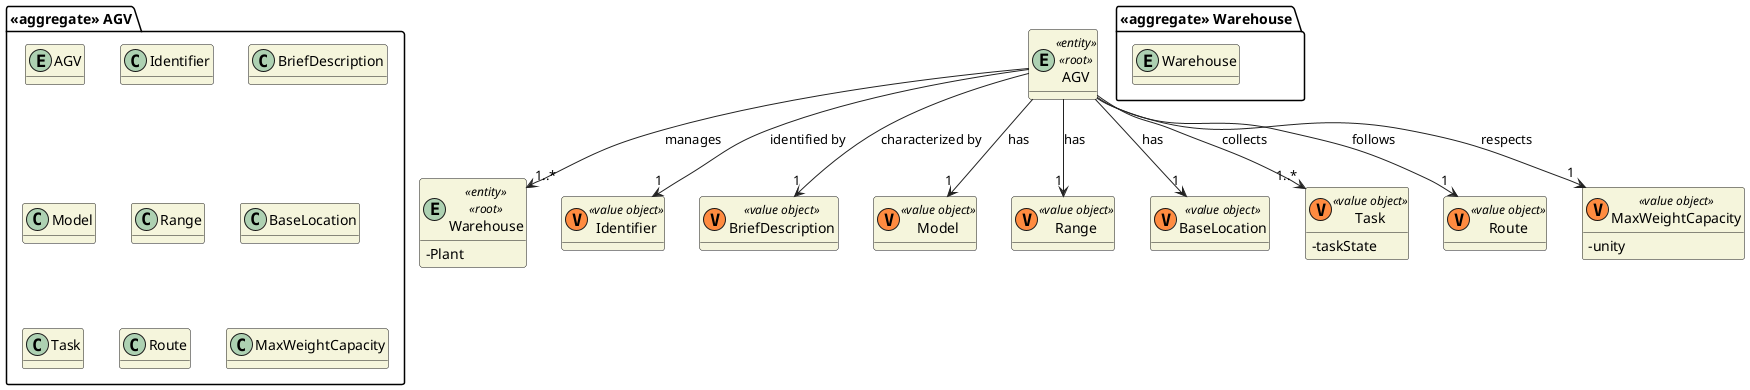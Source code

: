 @startuml

hide methods
skinparam classAttributeIconSize 0
skinparam classBackgroundColor beige
skinparam ArrowColor #222222

package "<<aggregate>> AGV" {
    entity AGV
    class Identifier
    class BriefDescription
    class Model
    class Range
    class BaseLocation
    class Task
    class Route
    class MaxWeightCapacity
}

package "<<aggregate>> Warehouse" {
    entity Warehouse
}

entity Warehouse <<entity>> <<root>> {
-Plant
}

entity AGV <<entity>> <<root>> {}

class Identifier <<(V,#FF8B40) value object>> {}

class BriefDescription <<(V,#FF8B40) value object>> {}

class Model <<(V,#FF8B40) value object>> {}

class Range <<(V,#FF8B40) value object>> {}

class BaseLocation <<(V,#FF8B40) value object>> {}

class Task<<(V,#FF8B40) value object>> {
- taskState
}

class Route <<(V,#FF8B40) value object>> {}

class MaxWeightCapacity <<(V,#FF8B40) value object>> {
-unity
}

AGV --> "1..*" Warehouse : manages
AGV --> "1..*" Task : collects
AGV --> "1" Route : follows
AGV --> "1" BaseLocation : has
AGV --> "1" Model : has
AGV --> "1" Identifier : identified by
AGV --> "1" BriefDescription : characterized by
AGV --> "1" Range : has
AGV --> "1" MaxWeightCapacity : respects


@enduml